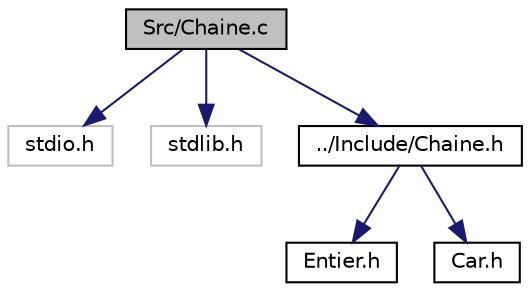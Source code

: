 digraph "Src/Chaine.c"
{
  edge [fontname="Helvetica",fontsize="10",labelfontname="Helvetica",labelfontsize="10"];
  node [fontname="Helvetica",fontsize="10",shape=record];
  Node1 [label="Src/Chaine.c",height=0.2,width=0.4,color="black", fillcolor="grey75", style="filled", fontcolor="black"];
  Node1 -> Node2 [color="midnightblue",fontsize="10",style="solid",fontname="Helvetica"];
  Node2 [label="stdio.h",height=0.2,width=0.4,color="grey75", fillcolor="white", style="filled"];
  Node1 -> Node3 [color="midnightblue",fontsize="10",style="solid",fontname="Helvetica"];
  Node3 [label="stdlib.h",height=0.2,width=0.4,color="grey75", fillcolor="white", style="filled"];
  Node1 -> Node4 [color="midnightblue",fontsize="10",style="solid",fontname="Helvetica"];
  Node4 [label="../Include/Chaine.h",height=0.2,width=0.4,color="black", fillcolor="white", style="filled",URL="$_chaine_8h.html"];
  Node4 -> Node5 [color="midnightblue",fontsize="10",style="solid",fontname="Helvetica"];
  Node5 [label="Entier.h",height=0.2,width=0.4,color="black", fillcolor="white", style="filled",URL="$_entier_8h.html"];
  Node4 -> Node6 [color="midnightblue",fontsize="10",style="solid",fontname="Helvetica"];
  Node6 [label="Car.h",height=0.2,width=0.4,color="black", fillcolor="white", style="filled",URL="$_car_8h.html"];
}
